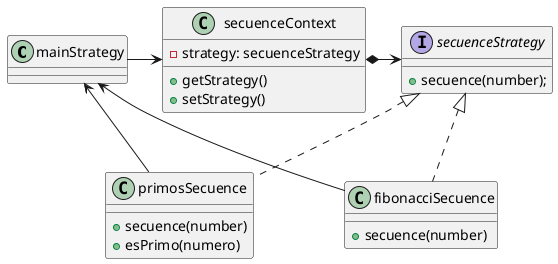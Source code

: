@startuml Strategy Patron

mainStrategy -> secuenceContext
primosSecuence -> mainStrategy
fibonacciSecuence -> mainStrategy
class mainStrategy{}

secuenceContext *-> secuenceStrategy
class secuenceContext{

    - strategy: secuenceStrategy

    + getStrategy()
    + setStrategy()
}

interface secuenceStrategy{
    + secuence(number);
}

class primosSecuence implements secuenceStrategy{
    
    + secuence(number)
    + esPrimo(numero)

}

class fibonacciSecuence implements secuenceStrategy{

    + secuence(number)
}

@enduml